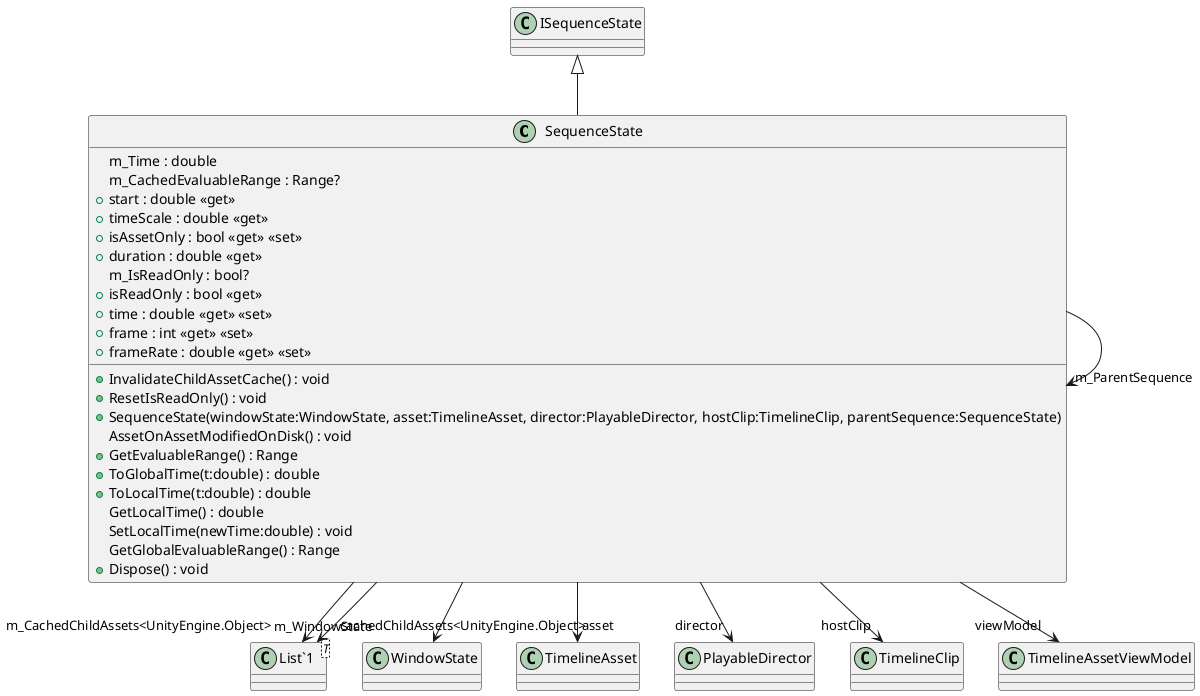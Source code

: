 @startuml
class SequenceState {
    m_Time : double
    m_CachedEvaluableRange : Range?
    + start : double <<get>>
    + timeScale : double <<get>>
    + isAssetOnly : bool <<get>> <<set>>
    + duration : double <<get>>
    + InvalidateChildAssetCache() : void
    m_IsReadOnly : bool?
    + isReadOnly : bool <<get>>
    + ResetIsReadOnly() : void
    + time : double <<get>> <<set>>
    + frame : int <<get>> <<set>>
    + frameRate : double <<get>> <<set>>
    + SequenceState(windowState:WindowState, asset:TimelineAsset, director:PlayableDirector, hostClip:TimelineClip, parentSequence:SequenceState)
    AssetOnAssetModifiedOnDisk() : void
    + GetEvaluableRange() : Range
    + ToGlobalTime(t:double) : double
    + ToLocalTime(t:double) : double
    GetLocalTime() : double
    SetLocalTime(newTime:double) : void
    GetGlobalEvaluableRange() : Range
    + Dispose() : void
}
class "List`1"<T> {
}
ISequenceState <|-- SequenceState
SequenceState --> "m_WindowState" WindowState
SequenceState --> "m_ParentSequence" SequenceState
SequenceState --> "asset" TimelineAsset
SequenceState --> "director" PlayableDirector
SequenceState --> "hostClip" TimelineClip
SequenceState --> "m_CachedChildAssets<UnityEngine.Object>" "List`1"
SequenceState --> "cachedChildAssets<UnityEngine.Object>" "List`1"
SequenceState --> "viewModel" TimelineAssetViewModel
@enduml
